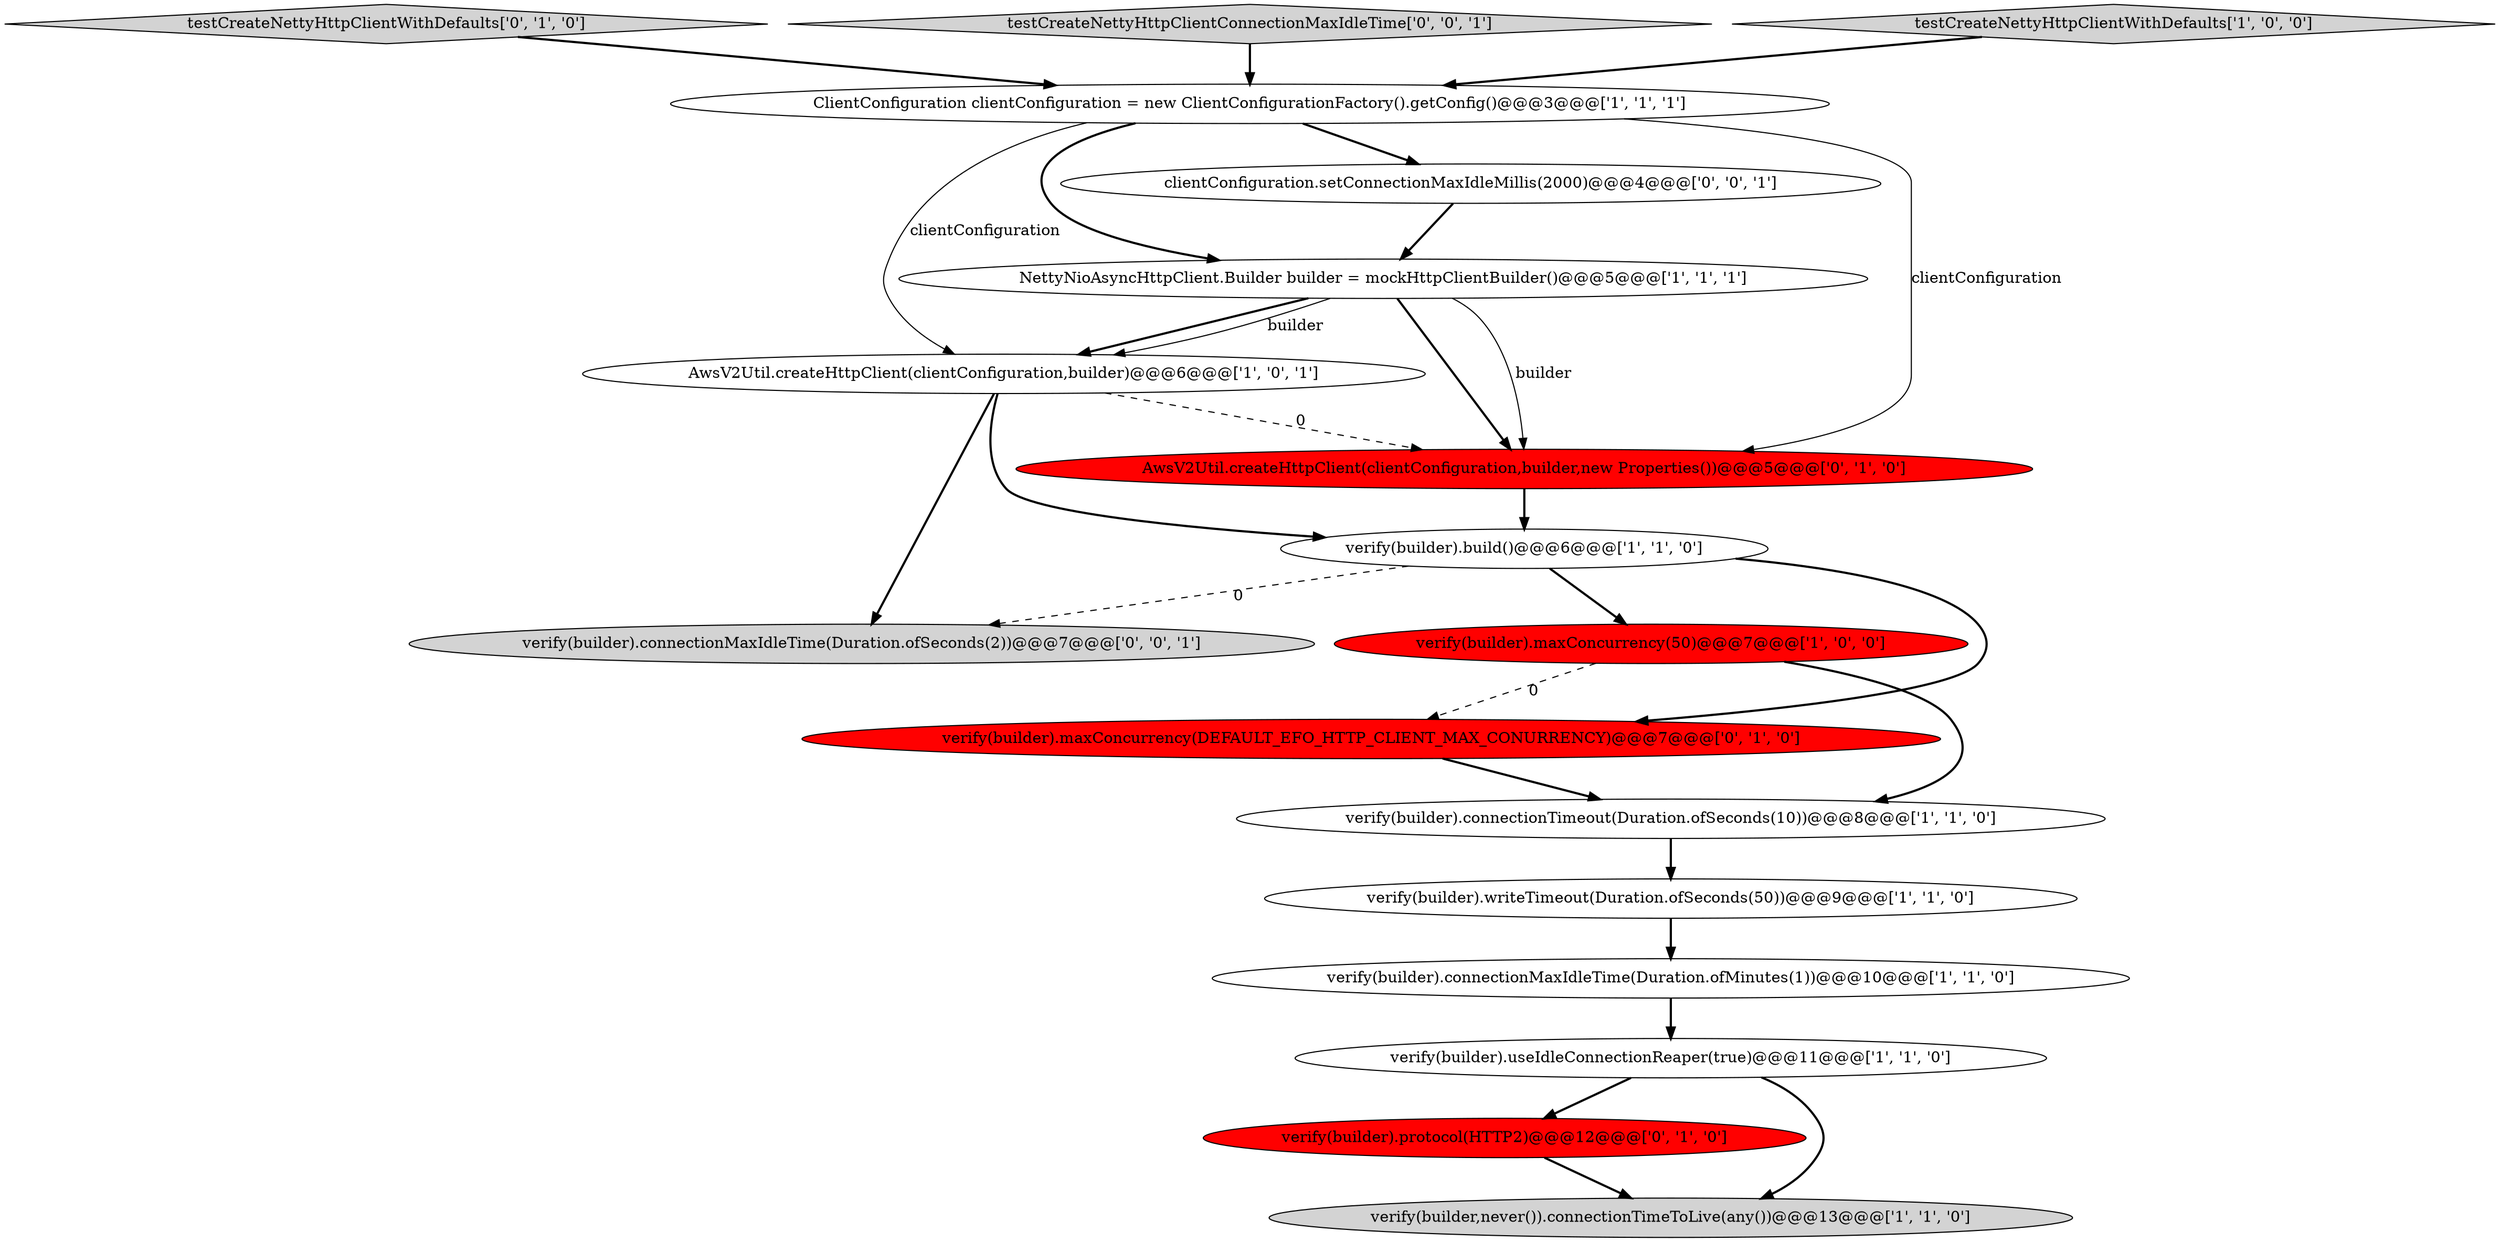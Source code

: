 digraph {
15 [style = filled, label = "verify(builder).connectionMaxIdleTime(Duration.ofSeconds(2))@@@7@@@['0', '0', '1']", fillcolor = lightgray, shape = ellipse image = "AAA0AAABBB3BBB"];
17 [style = filled, label = "clientConfiguration.setConnectionMaxIdleMillis(2000)@@@4@@@['0', '0', '1']", fillcolor = white, shape = ellipse image = "AAA0AAABBB3BBB"];
13 [style = filled, label = "testCreateNettyHttpClientWithDefaults['0', '1', '0']", fillcolor = lightgray, shape = diamond image = "AAA0AAABBB2BBB"];
1 [style = filled, label = "verify(builder).maxConcurrency(50)@@@7@@@['1', '0', '0']", fillcolor = red, shape = ellipse image = "AAA1AAABBB1BBB"];
9 [style = filled, label = "verify(builder).connectionMaxIdleTime(Duration.ofMinutes(1))@@@10@@@['1', '1', '0']", fillcolor = white, shape = ellipse image = "AAA0AAABBB1BBB"];
4 [style = filled, label = "verify(builder).build()@@@6@@@['1', '1', '0']", fillcolor = white, shape = ellipse image = "AAA0AAABBB1BBB"];
11 [style = filled, label = "verify(builder).maxConcurrency(DEFAULT_EFO_HTTP_CLIENT_MAX_CONURRENCY)@@@7@@@['0', '1', '0']", fillcolor = red, shape = ellipse image = "AAA1AAABBB2BBB"];
12 [style = filled, label = "verify(builder).protocol(HTTP2)@@@12@@@['0', '1', '0']", fillcolor = red, shape = ellipse image = "AAA1AAABBB2BBB"];
16 [style = filled, label = "testCreateNettyHttpClientConnectionMaxIdleTime['0', '0', '1']", fillcolor = lightgray, shape = diamond image = "AAA0AAABBB3BBB"];
6 [style = filled, label = "NettyNioAsyncHttpClient.Builder builder = mockHttpClientBuilder()@@@5@@@['1', '1', '1']", fillcolor = white, shape = ellipse image = "AAA0AAABBB1BBB"];
0 [style = filled, label = "testCreateNettyHttpClientWithDefaults['1', '0', '0']", fillcolor = lightgray, shape = diamond image = "AAA0AAABBB1BBB"];
2 [style = filled, label = "verify(builder,never()).connectionTimeToLive(any())@@@13@@@['1', '1', '0']", fillcolor = lightgray, shape = ellipse image = "AAA0AAABBB1BBB"];
3 [style = filled, label = "AwsV2Util.createHttpClient(clientConfiguration,builder)@@@6@@@['1', '0', '1']", fillcolor = white, shape = ellipse image = "AAA0AAABBB1BBB"];
7 [style = filled, label = "verify(builder).connectionTimeout(Duration.ofSeconds(10))@@@8@@@['1', '1', '0']", fillcolor = white, shape = ellipse image = "AAA0AAABBB1BBB"];
10 [style = filled, label = "ClientConfiguration clientConfiguration = new ClientConfigurationFactory().getConfig()@@@3@@@['1', '1', '1']", fillcolor = white, shape = ellipse image = "AAA0AAABBB1BBB"];
14 [style = filled, label = "AwsV2Util.createHttpClient(clientConfiguration,builder,new Properties())@@@5@@@['0', '1', '0']", fillcolor = red, shape = ellipse image = "AAA1AAABBB2BBB"];
8 [style = filled, label = "verify(builder).writeTimeout(Duration.ofSeconds(50))@@@9@@@['1', '1', '0']", fillcolor = white, shape = ellipse image = "AAA0AAABBB1BBB"];
5 [style = filled, label = "verify(builder).useIdleConnectionReaper(true)@@@11@@@['1', '1', '0']", fillcolor = white, shape = ellipse image = "AAA0AAABBB1BBB"];
13->10 [style = bold, label=""];
6->3 [style = bold, label=""];
17->6 [style = bold, label=""];
16->10 [style = bold, label=""];
6->3 [style = solid, label="builder"];
10->17 [style = bold, label=""];
3->15 [style = bold, label=""];
7->8 [style = bold, label=""];
3->4 [style = bold, label=""];
10->6 [style = bold, label=""];
1->7 [style = bold, label=""];
6->14 [style = solid, label="builder"];
6->14 [style = bold, label=""];
5->2 [style = bold, label=""];
0->10 [style = bold, label=""];
12->2 [style = bold, label=""];
5->12 [style = bold, label=""];
1->11 [style = dashed, label="0"];
4->15 [style = dashed, label="0"];
10->3 [style = solid, label="clientConfiguration"];
10->14 [style = solid, label="clientConfiguration"];
8->9 [style = bold, label=""];
9->5 [style = bold, label=""];
4->1 [style = bold, label=""];
3->14 [style = dashed, label="0"];
4->11 [style = bold, label=""];
11->7 [style = bold, label=""];
14->4 [style = bold, label=""];
}
